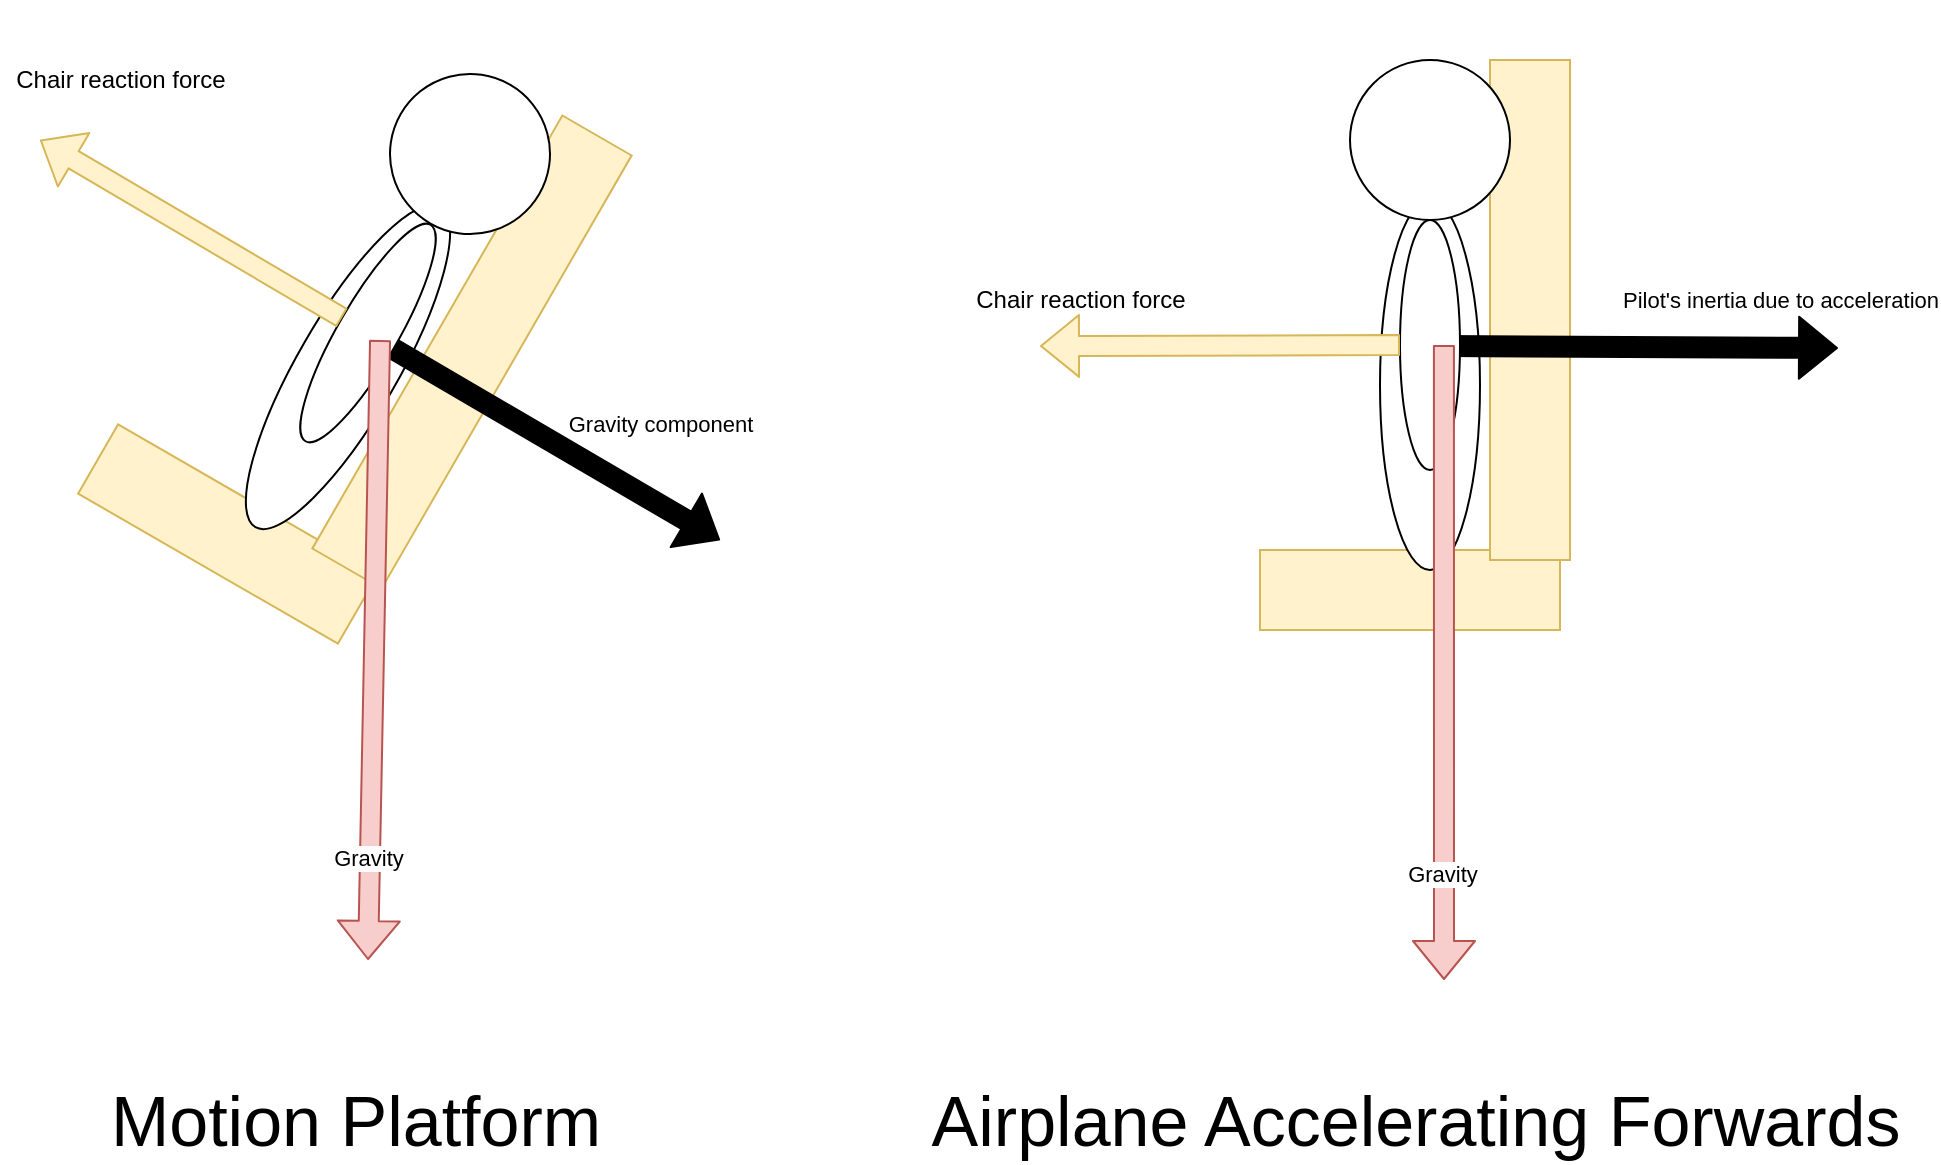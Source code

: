 <mxfile version="13.9.9" type="device"><diagram id="BRw06G4ijApHmRRII9x_" name="Page-1"><mxGraphModel dx="1088" dy="787" grid="1" gridSize="10" guides="1" tooltips="1" connect="1" arrows="1" fold="1" page="1" pageScale="1" pageWidth="827" pageHeight="1169" math="0" shadow="0"><root><mxCell id="0"/><mxCell id="1" parent="0"/><mxCell id="fn6ONvhM8Z8WbQR2po9t-13" value="" style="group;rotation=30;" vertex="1" connectable="0" parent="1"><mxGeometry x="220" y="160" width="155" height="285" as="geometry"/></mxCell><mxCell id="fn6ONvhM8Z8WbQR2po9t-7" value="" style="group;rotation=30;" vertex="1" connectable="0" parent="fn6ONvhM8Z8WbQR2po9t-13"><mxGeometry width="155" height="285" as="geometry"/></mxCell><mxCell id="fn6ONvhM8Z8WbQR2po9t-5" value="" style="rounded=0;whiteSpace=wrap;html=1;fillColor=#fff2cc;strokeColor=#d6b656;rotation=30;" vertex="1" parent="fn6ONvhM8Z8WbQR2po9t-7"><mxGeometry x="-61" y="227" width="150" height="40" as="geometry"/></mxCell><mxCell id="fn6ONvhM8Z8WbQR2po9t-6" value="" style="rounded=0;whiteSpace=wrap;html=1;fillColor=#fff2cc;strokeColor=#d6b656;rotation=120;" vertex="1" parent="fn6ONvhM8Z8WbQR2po9t-7"><mxGeometry x="11" y="136" width="250" height="40" as="geometry"/></mxCell><mxCell id="fn6ONvhM8Z8WbQR2po9t-9" value="" style="ellipse;whiteSpace=wrap;html=1;rotation=30;" vertex="1" parent="fn6ONvhM8Z8WbQR2po9t-7"><mxGeometry x="49" y="71" width="50" height="185" as="geometry"/></mxCell><mxCell id="fn6ONvhM8Z8WbQR2po9t-11" value="" style="ellipse;whiteSpace=wrap;html=1;aspect=fixed;rotation=30;" vertex="1" parent="fn6ONvhM8Z8WbQR2po9t-7"><mxGeometry x="95" y="17" width="80" height="80" as="geometry"/></mxCell><mxCell id="fn6ONvhM8Z8WbQR2po9t-15" value="" style="shape=flexArrow;endArrow=classic;html=1;fillColor=#000000;" edge="1" parent="fn6ONvhM8Z8WbQR2po9t-7"><mxGeometry width="50" height="50" relative="1" as="geometry"><mxPoint x="89" y="150" as="sourcePoint"/><mxPoint x="260" y="250" as="targetPoint"/></mxGeometry></mxCell><mxCell id="fn6ONvhM8Z8WbQR2po9t-17" value="Gravity component" style="edgeLabel;html=1;align=center;verticalAlign=middle;resizable=0;points=[];" vertex="1" connectable="0" parent="fn6ONvhM8Z8WbQR2po9t-15"><mxGeometry x="0.83" y="-2" relative="1" as="geometry"><mxPoint x="-14.84" y="-52.07" as="offset"/></mxGeometry></mxCell><mxCell id="fn6ONvhM8Z8WbQR2po9t-12" value="" style="ellipse;whiteSpace=wrap;html=1;rotation=30;" vertex="1" parent="fn6ONvhM8Z8WbQR2po9t-13"><mxGeometry x="69" y="84" width="30" height="125" as="geometry"/></mxCell><mxCell id="fn6ONvhM8Z8WbQR2po9t-19" value="" style="shape=flexArrow;endArrow=classic;html=1;fillColor=#fff2cc;strokeColor=#d6b656;" edge="1" parent="1" source="fn6ONvhM8Z8WbQR2po9t-12"><mxGeometry width="50" height="50" relative="1" as="geometry"><mxPoint x="270" y="300" as="sourcePoint"/><mxPoint x="140" y="210" as="targetPoint"/></mxGeometry></mxCell><mxCell id="fn6ONvhM8Z8WbQR2po9t-24" value="Chair reaction force" style="text;html=1;align=center;verticalAlign=middle;resizable=0;points=[];autosize=1;" vertex="1" parent="1"><mxGeometry x="120" y="170" width="120" height="20" as="geometry"/></mxCell><mxCell id="fn6ONvhM8Z8WbQR2po9t-29" value="" style="shape=flexArrow;endArrow=classic;html=1;fillColor=#f8cecc;exitX=0.732;exitY=0.5;exitDx=0;exitDy=0;exitPerimeter=0;strokeColor=#b85450;" edge="1" parent="1" source="fn6ONvhM8Z8WbQR2po9t-12"><mxGeometry width="50" height="50" relative="1" as="geometry"><mxPoint x="280" y="590" as="sourcePoint"/><mxPoint x="304" y="620" as="targetPoint"/></mxGeometry></mxCell><mxCell id="fn6ONvhM8Z8WbQR2po9t-38" value="Gravity" style="edgeLabel;html=1;align=center;verticalAlign=middle;resizable=0;points=[];" vertex="1" connectable="0" parent="fn6ONvhM8Z8WbQR2po9t-29"><mxGeometry x="0.667" y="-1" relative="1" as="geometry"><mxPoint as="offset"/></mxGeometry></mxCell><mxCell id="fn6ONvhM8Z8WbQR2po9t-39" value="" style="group;rotation=0;" vertex="1" connectable="0" parent="1"><mxGeometry x="750" y="170" width="155" height="285" as="geometry"/></mxCell><mxCell id="fn6ONvhM8Z8WbQR2po9t-40" value="" style="group;rotation=0;" vertex="1" connectable="0" parent="fn6ONvhM8Z8WbQR2po9t-39"><mxGeometry width="155" height="285" as="geometry"/></mxCell><mxCell id="fn6ONvhM8Z8WbQR2po9t-41" value="" style="rounded=0;whiteSpace=wrap;html=1;fillColor=#fff2cc;strokeColor=#d6b656;rotation=0;" vertex="1" parent="fn6ONvhM8Z8WbQR2po9t-40"><mxGeometry y="245" width="150" height="40" as="geometry"/></mxCell><mxCell id="fn6ONvhM8Z8WbQR2po9t-42" value="" style="rounded=0;whiteSpace=wrap;html=1;fillColor=#fff2cc;strokeColor=#d6b656;rotation=90;" vertex="1" parent="fn6ONvhM8Z8WbQR2po9t-40"><mxGeometry x="10" y="105" width="250" height="40" as="geometry"/></mxCell><mxCell id="fn6ONvhM8Z8WbQR2po9t-43" value="" style="ellipse;whiteSpace=wrap;html=1;rotation=0;" vertex="1" parent="fn6ONvhM8Z8WbQR2po9t-40"><mxGeometry x="60" y="70" width="50" height="185" as="geometry"/></mxCell><mxCell id="fn6ONvhM8Z8WbQR2po9t-44" value="" style="ellipse;whiteSpace=wrap;html=1;aspect=fixed;rotation=0;" vertex="1" parent="fn6ONvhM8Z8WbQR2po9t-40"><mxGeometry x="45" width="80" height="80" as="geometry"/></mxCell><mxCell id="fn6ONvhM8Z8WbQR2po9t-45" value="" style="shape=flexArrow;endArrow=classic;html=1;fillColor=#000000;" edge="1" parent="fn6ONvhM8Z8WbQR2po9t-40"><mxGeometry width="50" height="50" relative="1" as="geometry"><mxPoint x="91" y="143" as="sourcePoint"/><mxPoint x="289" y="144" as="targetPoint"/></mxGeometry></mxCell><mxCell id="fn6ONvhM8Z8WbQR2po9t-46" value="Pilot's inertia due to acceleration" style="edgeLabel;html=1;align=center;verticalAlign=middle;resizable=0;points=[];rotation=0;" vertex="1" connectable="0" parent="fn6ONvhM8Z8WbQR2po9t-45"><mxGeometry x="0.83" y="-2" relative="1" as="geometry"><mxPoint x="-11.99" y="-25.91" as="offset"/></mxGeometry></mxCell><mxCell id="fn6ONvhM8Z8WbQR2po9t-47" value="" style="ellipse;whiteSpace=wrap;html=1;rotation=0;" vertex="1" parent="fn6ONvhM8Z8WbQR2po9t-39"><mxGeometry x="70" y="80" width="30" height="125" as="geometry"/></mxCell><mxCell id="fn6ONvhM8Z8WbQR2po9t-48" value="" style="shape=flexArrow;endArrow=classic;html=1;fillColor=#fff2cc;strokeColor=#d6b656;" edge="1" parent="1" source="fn6ONvhM8Z8WbQR2po9t-47"><mxGeometry width="50" height="50" relative="1" as="geometry"><mxPoint x="800" y="310" as="sourcePoint"/><mxPoint x="640" y="313" as="targetPoint"/></mxGeometry></mxCell><mxCell id="fn6ONvhM8Z8WbQR2po9t-49" value="Chair reaction force" style="text;html=1;align=center;verticalAlign=middle;resizable=0;points=[];autosize=1;" vertex="1" parent="1"><mxGeometry x="600" y="280" width="120" height="20" as="geometry"/></mxCell><mxCell id="fn6ONvhM8Z8WbQR2po9t-50" value="" style="shape=flexArrow;endArrow=classic;html=1;fillColor=#f8cecc;exitX=0.732;exitY=0.5;exitDx=0;exitDy=0;exitPerimeter=0;strokeColor=#b85450;" edge="1" parent="1" source="fn6ONvhM8Z8WbQR2po9t-47"><mxGeometry width="50" height="50" relative="1" as="geometry"><mxPoint x="810" y="600" as="sourcePoint"/><mxPoint x="842" y="630" as="targetPoint"/></mxGeometry></mxCell><mxCell id="fn6ONvhM8Z8WbQR2po9t-51" value="Gravity" style="edgeLabel;html=1;align=center;verticalAlign=middle;resizable=0;points=[];" vertex="1" connectable="0" parent="fn6ONvhM8Z8WbQR2po9t-50"><mxGeometry x="0.667" y="-1" relative="1" as="geometry"><mxPoint as="offset"/></mxGeometry></mxCell><mxCell id="fn6ONvhM8Z8WbQR2po9t-52" value="&lt;font style=&quot;font-size: 35px&quot;&gt;Motion Platform&lt;/font&gt;" style="text;html=1;strokeColor=none;fillColor=none;align=center;verticalAlign=middle;whiteSpace=wrap;rounded=0;" vertex="1" parent="1"><mxGeometry x="162.5" y="690" width="270" height="20" as="geometry"/></mxCell><mxCell id="fn6ONvhM8Z8WbQR2po9t-54" value="&lt;span style=&quot;font-size: 35px&quot;&gt;Airplane Accelerating Forwards&lt;/span&gt;" style="text;html=1;strokeColor=none;fillColor=none;align=center;verticalAlign=middle;whiteSpace=wrap;rounded=0;" vertex="1" parent="1"><mxGeometry x="568.75" y="690" width="517.5" height="20" as="geometry"/></mxCell></root></mxGraphModel></diagram></mxfile>